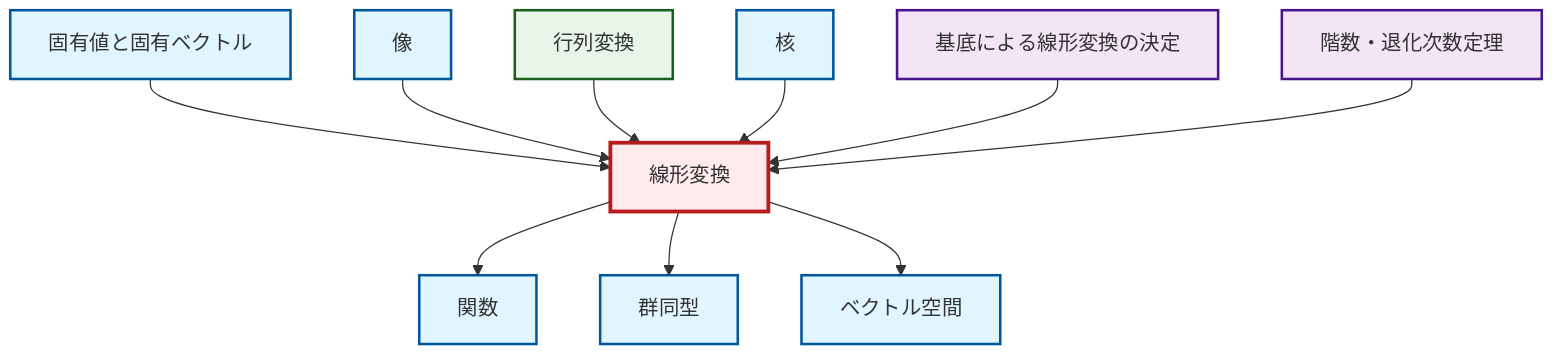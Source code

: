 graph TD
    classDef definition fill:#e1f5fe,stroke:#01579b,stroke-width:2px
    classDef theorem fill:#f3e5f5,stroke:#4a148c,stroke-width:2px
    classDef axiom fill:#fff3e0,stroke:#e65100,stroke-width:2px
    classDef example fill:#e8f5e9,stroke:#1b5e20,stroke-width:2px
    classDef current fill:#ffebee,stroke:#b71c1c,stroke-width:3px
    thm-linear-transformation-basis["基底による線形変換の決定"]:::theorem
    def-isomorphism["群同型"]:::definition
    def-kernel["核"]:::definition
    def-eigenvalue-eigenvector["固有値と固有ベクトル"]:::definition
    thm-rank-nullity["階数・退化次数定理"]:::theorem
    def-function["関数"]:::definition
    ex-matrix-transformation["行列変換"]:::example
    def-vector-space["ベクトル空間"]:::definition
    def-image["像"]:::definition
    def-linear-transformation["線形変換"]:::definition
    def-eigenvalue-eigenvector --> def-linear-transformation
    def-linear-transformation --> def-function
    def-image --> def-linear-transformation
    def-linear-transformation --> def-isomorphism
    ex-matrix-transformation --> def-linear-transformation
    def-kernel --> def-linear-transformation
    thm-linear-transformation-basis --> def-linear-transformation
    thm-rank-nullity --> def-linear-transformation
    def-linear-transformation --> def-vector-space
    class def-linear-transformation current